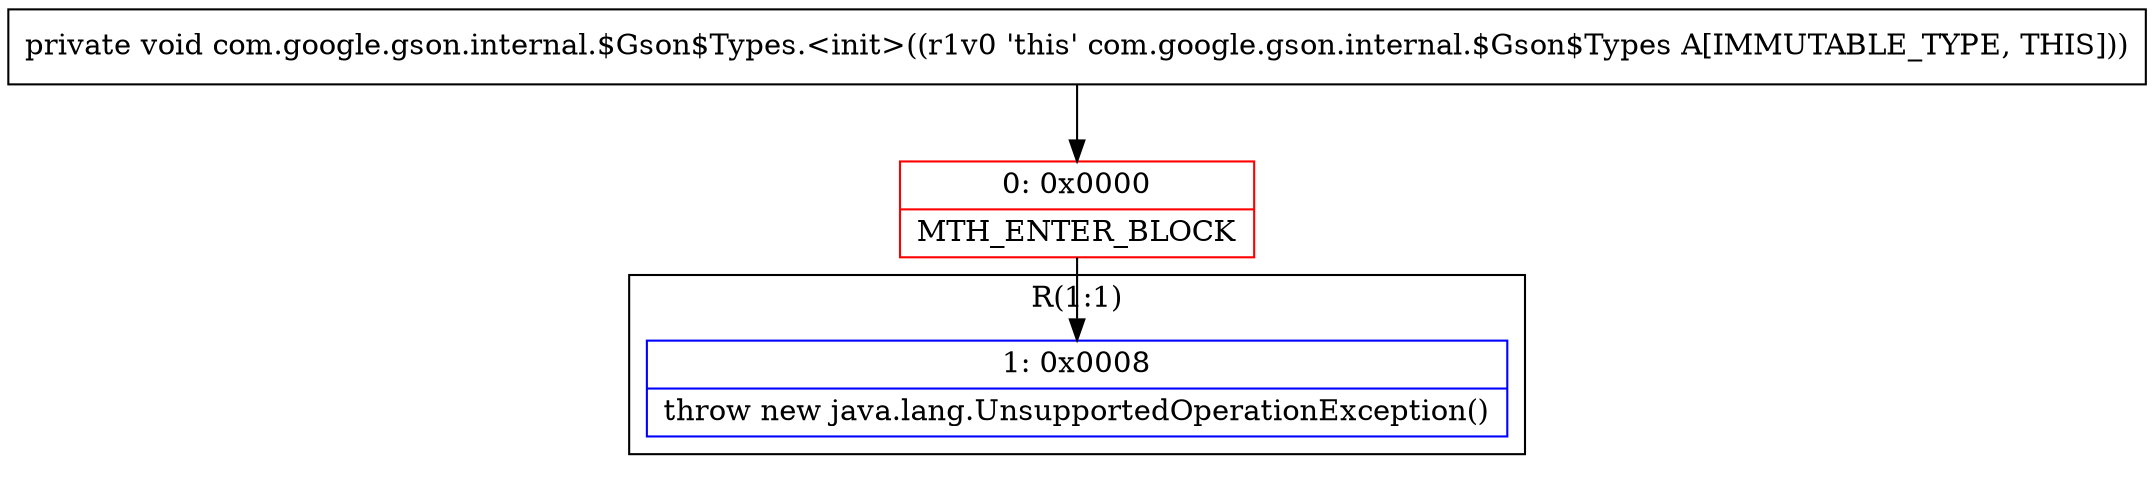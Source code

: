 digraph "CFG forcom.google.gson.internal.$Gson$Types.\<init\>()V" {
subgraph cluster_Region_1843275619 {
label = "R(1:1)";
node [shape=record,color=blue];
Node_1 [shape=record,label="{1\:\ 0x0008|throw new java.lang.UnsupportedOperationException()\l}"];
}
Node_0 [shape=record,color=red,label="{0\:\ 0x0000|MTH_ENTER_BLOCK\l}"];
MethodNode[shape=record,label="{private void com.google.gson.internal.$Gson$Types.\<init\>((r1v0 'this' com.google.gson.internal.$Gson$Types A[IMMUTABLE_TYPE, THIS])) }"];
MethodNode -> Node_0;
Node_0 -> Node_1;
}

